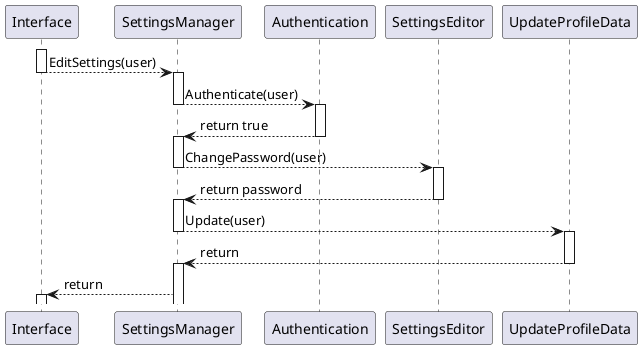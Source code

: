@startuml
hide circle

activate Interface
Interface --> SettingsManager : EditSettings(user)
deactivate Interface
activate SettingsManager
SettingsManager --> Authentication : Authenticate(user)
deactivate SettingsManager
activate Authentication
Authentication --> SettingsManager : return true
deactivate Authentication
activate SettingsManager
SettingsManager --> SettingsEditor : ChangePassword(user)
deactivate SettingsManager
activate SettingsEditor
SettingsEditor --> SettingsManager : return password
deactivate SettingsEditor
activate SettingsManager
SettingsManager --> UpdateProfileData : Update(user)
deactivate SettingsManager
activate UpdateProfileData
UpdateProfileData --> SettingsManager : return
deactivate UpdateProfileData
activate SettingsManager
SettingsManager --> Interface : return
deactivate SettingsEditor
activate Interface

@enduml

